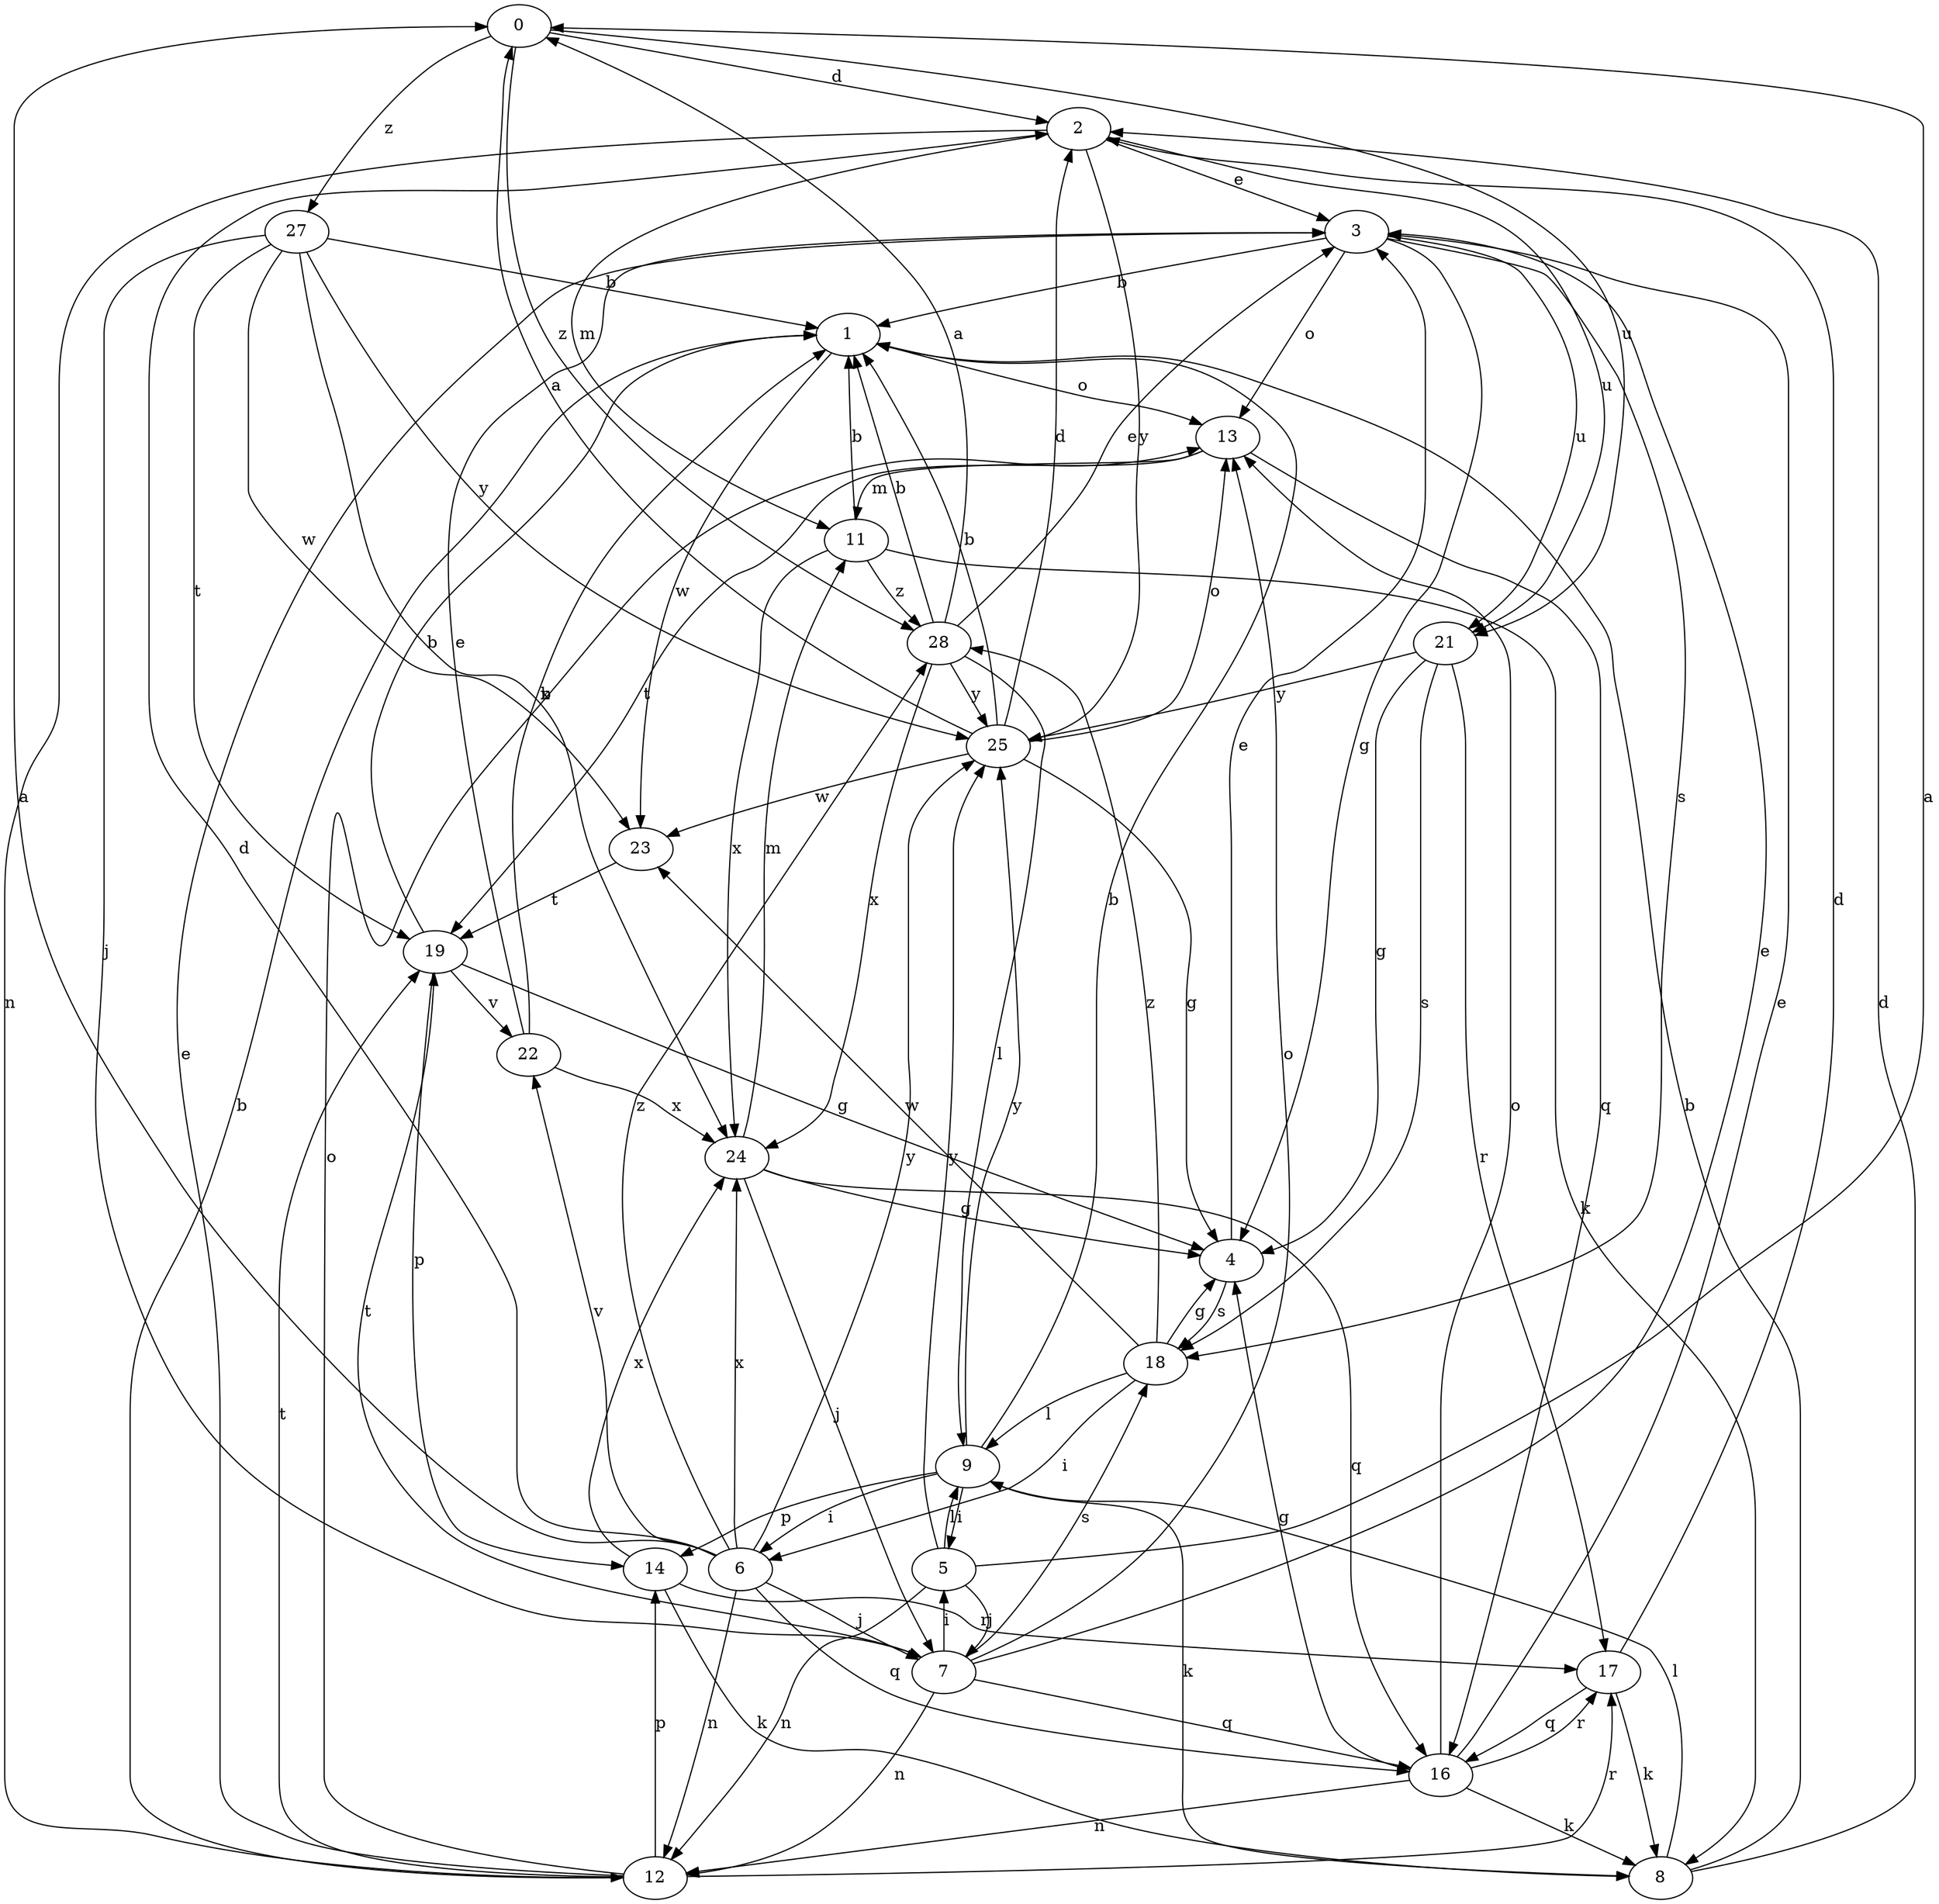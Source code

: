 strict digraph  {
0;
1;
2;
3;
4;
5;
6;
7;
8;
9;
11;
12;
13;
14;
16;
17;
18;
19;
21;
22;
23;
24;
25;
27;
28;
0 -> 2  [label=d];
0 -> 21  [label=u];
0 -> 27  [label=z];
0 -> 28  [label=z];
1 -> 13  [label=o];
1 -> 23  [label=w];
2 -> 3  [label=e];
2 -> 11  [label=m];
2 -> 12  [label=n];
2 -> 21  [label=u];
2 -> 25  [label=y];
3 -> 1  [label=b];
3 -> 4  [label=g];
3 -> 13  [label=o];
3 -> 18  [label=s];
3 -> 21  [label=u];
4 -> 3  [label=e];
4 -> 18  [label=s];
5 -> 0  [label=a];
5 -> 7  [label=j];
5 -> 9  [label=l];
5 -> 12  [label=n];
5 -> 25  [label=y];
6 -> 0  [label=a];
6 -> 2  [label=d];
6 -> 7  [label=j];
6 -> 12  [label=n];
6 -> 16  [label=q];
6 -> 22  [label=v];
6 -> 24  [label=x];
6 -> 25  [label=y];
6 -> 28  [label=z];
7 -> 3  [label=e];
7 -> 5  [label=i];
7 -> 12  [label=n];
7 -> 13  [label=o];
7 -> 16  [label=q];
7 -> 18  [label=s];
7 -> 19  [label=t];
8 -> 1  [label=b];
8 -> 2  [label=d];
8 -> 9  [label=l];
9 -> 1  [label=b];
9 -> 5  [label=i];
9 -> 6  [label=i];
9 -> 8  [label=k];
9 -> 14  [label=p];
9 -> 25  [label=y];
11 -> 1  [label=b];
11 -> 8  [label=k];
11 -> 24  [label=x];
11 -> 28  [label=z];
12 -> 1  [label=b];
12 -> 3  [label=e];
12 -> 13  [label=o];
12 -> 14  [label=p];
12 -> 17  [label=r];
12 -> 19  [label=t];
13 -> 11  [label=m];
13 -> 16  [label=q];
13 -> 19  [label=t];
14 -> 8  [label=k];
14 -> 17  [label=r];
14 -> 24  [label=x];
16 -> 3  [label=e];
16 -> 4  [label=g];
16 -> 8  [label=k];
16 -> 12  [label=n];
16 -> 13  [label=o];
16 -> 17  [label=r];
17 -> 2  [label=d];
17 -> 8  [label=k];
17 -> 16  [label=q];
18 -> 4  [label=g];
18 -> 6  [label=i];
18 -> 9  [label=l];
18 -> 23  [label=w];
18 -> 28  [label=z];
19 -> 1  [label=b];
19 -> 4  [label=g];
19 -> 14  [label=p];
19 -> 22  [label=v];
21 -> 4  [label=g];
21 -> 17  [label=r];
21 -> 18  [label=s];
21 -> 25  [label=y];
22 -> 1  [label=b];
22 -> 3  [label=e];
22 -> 24  [label=x];
23 -> 19  [label=t];
24 -> 4  [label=g];
24 -> 7  [label=j];
24 -> 11  [label=m];
24 -> 16  [label=q];
25 -> 0  [label=a];
25 -> 1  [label=b];
25 -> 2  [label=d];
25 -> 4  [label=g];
25 -> 13  [label=o];
25 -> 23  [label=w];
27 -> 1  [label=b];
27 -> 7  [label=j];
27 -> 19  [label=t];
27 -> 23  [label=w];
27 -> 24  [label=x];
27 -> 25  [label=y];
28 -> 0  [label=a];
28 -> 1  [label=b];
28 -> 3  [label=e];
28 -> 9  [label=l];
28 -> 24  [label=x];
28 -> 25  [label=y];
}
